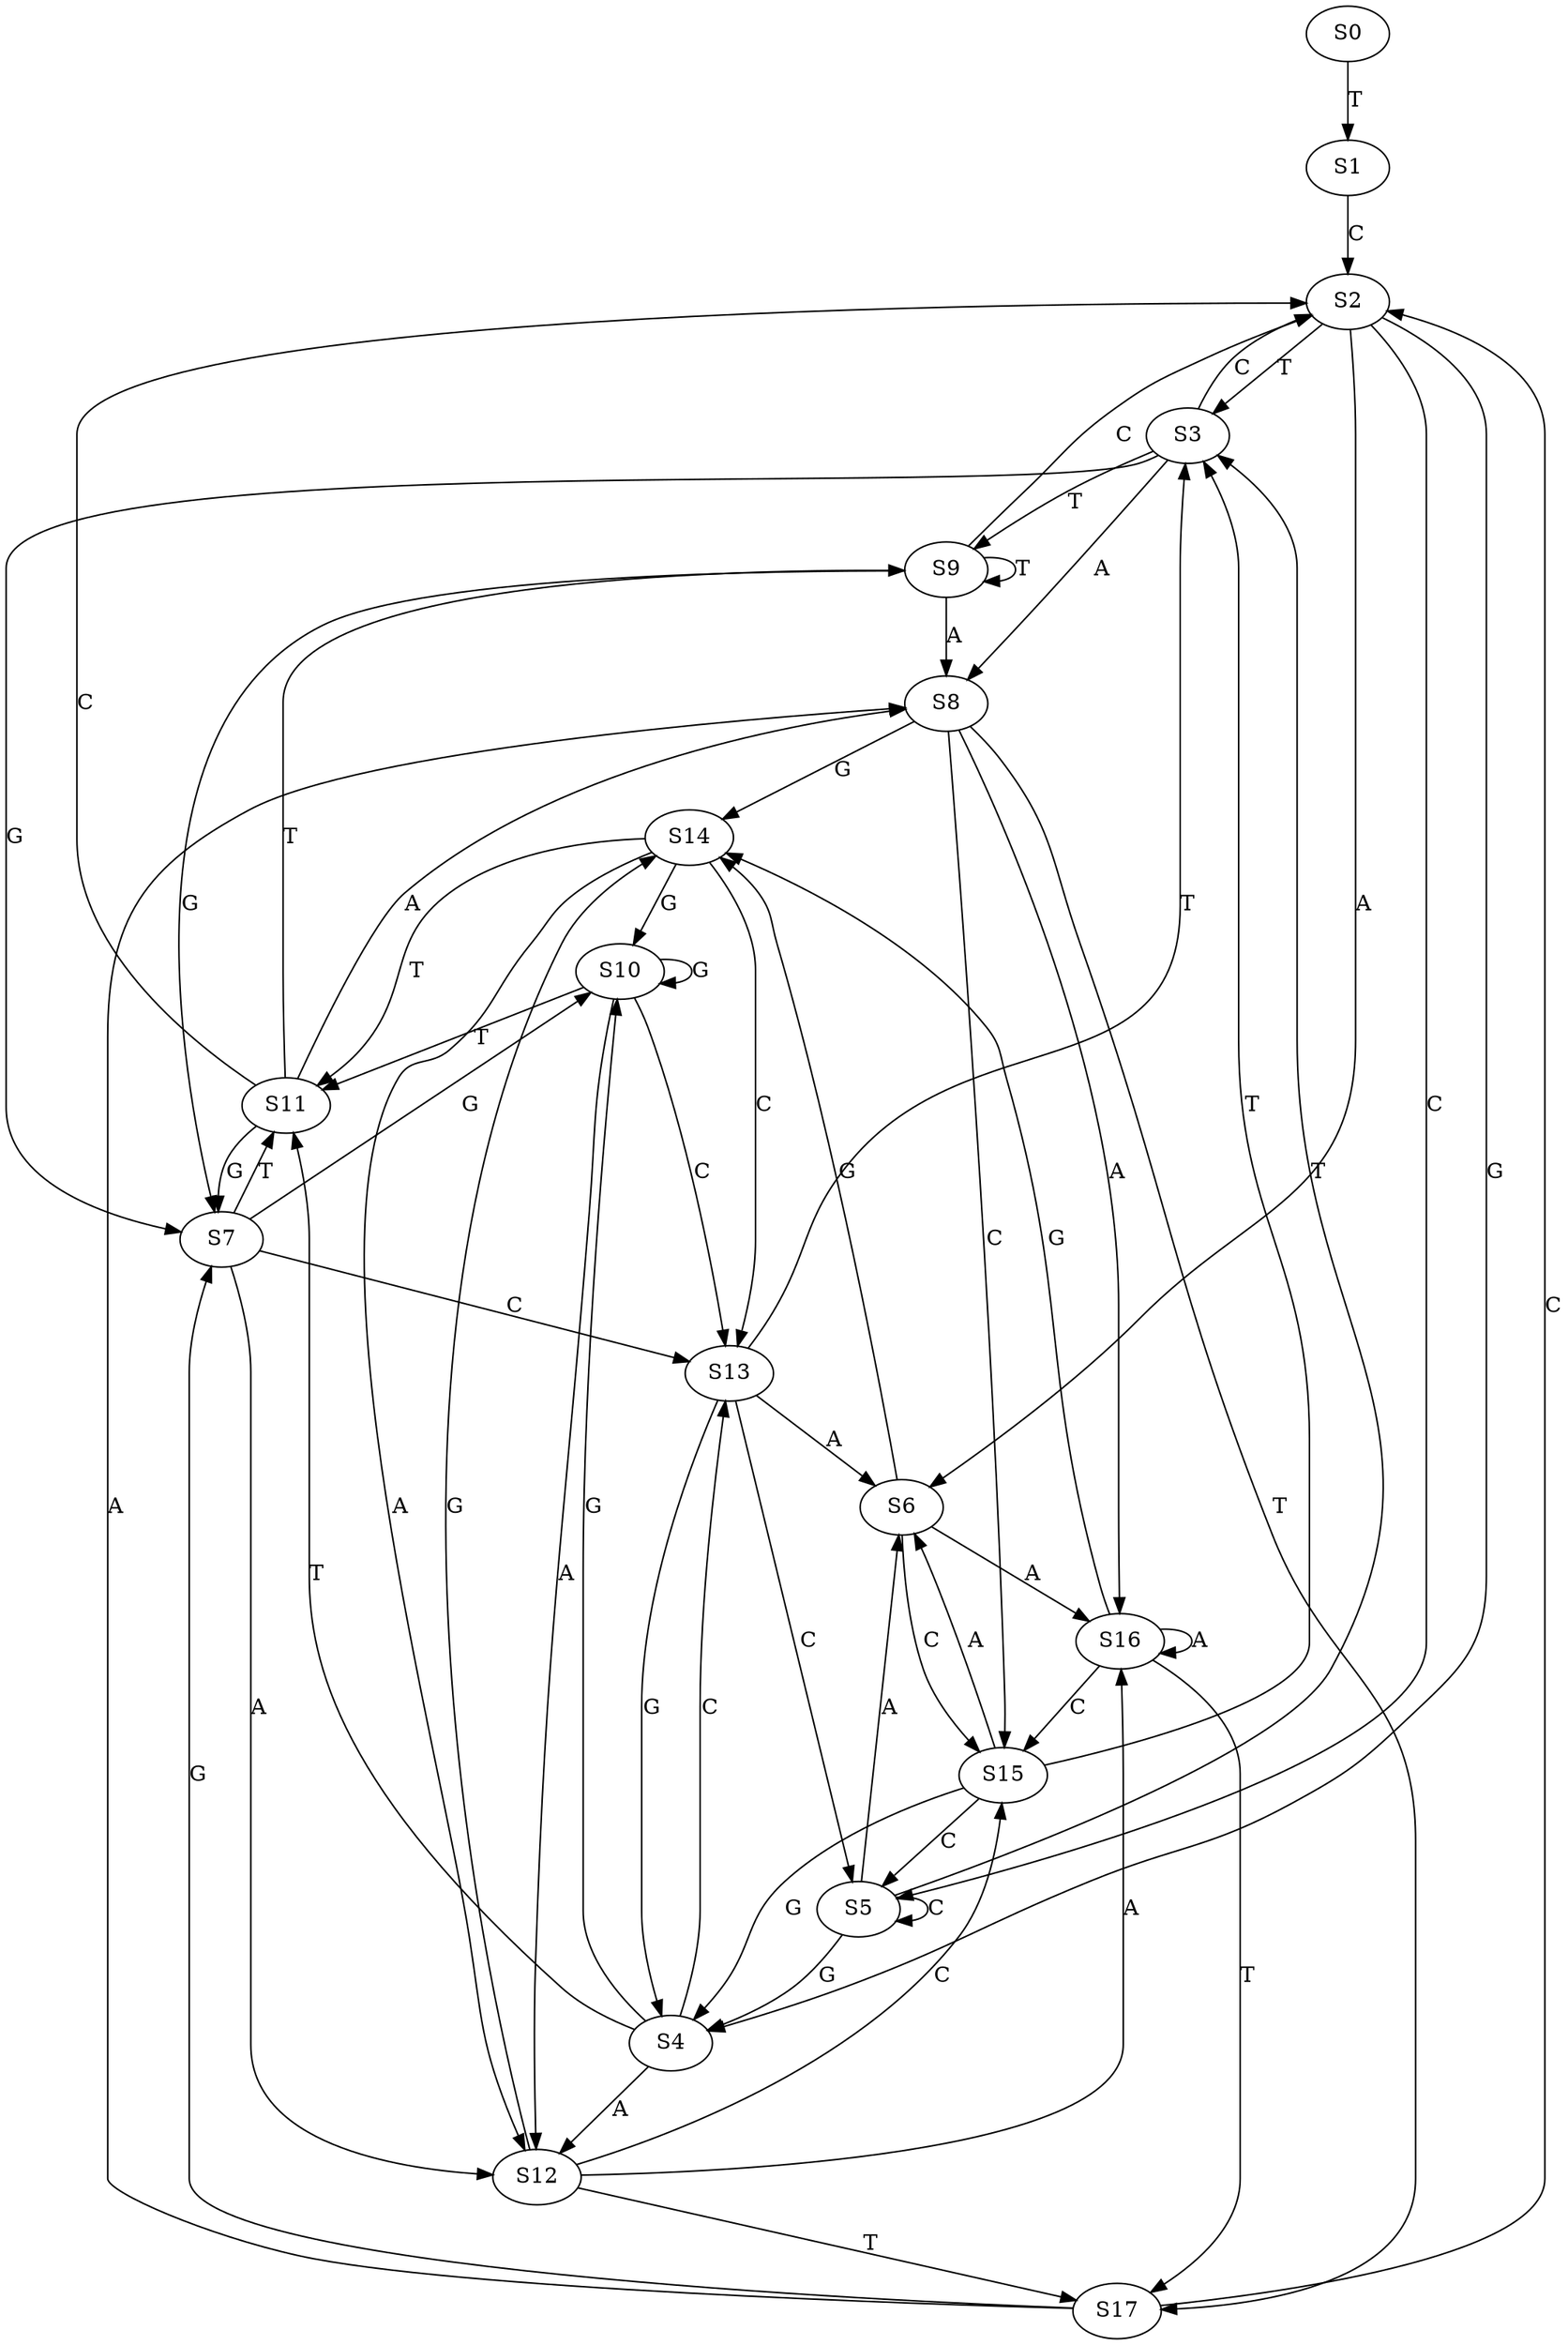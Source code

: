 strict digraph  {
	S0 -> S1 [ label = T ];
	S1 -> S2 [ label = C ];
	S2 -> S3 [ label = T ];
	S2 -> S4 [ label = G ];
	S2 -> S5 [ label = C ];
	S2 -> S6 [ label = A ];
	S3 -> S7 [ label = G ];
	S3 -> S2 [ label = C ];
	S3 -> S8 [ label = A ];
	S3 -> S9 [ label = T ];
	S4 -> S10 [ label = G ];
	S4 -> S11 [ label = T ];
	S4 -> S12 [ label = A ];
	S4 -> S13 [ label = C ];
	S5 -> S4 [ label = G ];
	S5 -> S5 [ label = C ];
	S5 -> S6 [ label = A ];
	S5 -> S3 [ label = T ];
	S6 -> S14 [ label = G ];
	S6 -> S15 [ label = C ];
	S6 -> S16 [ label = A ];
	S7 -> S12 [ label = A ];
	S7 -> S11 [ label = T ];
	S7 -> S13 [ label = C ];
	S7 -> S10 [ label = G ];
	S8 -> S14 [ label = G ];
	S8 -> S17 [ label = T ];
	S8 -> S16 [ label = A ];
	S8 -> S15 [ label = C ];
	S9 -> S8 [ label = A ];
	S9 -> S2 [ label = C ];
	S9 -> S7 [ label = G ];
	S9 -> S9 [ label = T ];
	S10 -> S12 [ label = A ];
	S10 -> S11 [ label = T ];
	S10 -> S10 [ label = G ];
	S10 -> S13 [ label = C ];
	S11 -> S8 [ label = A ];
	S11 -> S2 [ label = C ];
	S11 -> S7 [ label = G ];
	S11 -> S9 [ label = T ];
	S12 -> S14 [ label = G ];
	S12 -> S16 [ label = A ];
	S12 -> S15 [ label = C ];
	S12 -> S17 [ label = T ];
	S13 -> S5 [ label = C ];
	S13 -> S3 [ label = T ];
	S13 -> S4 [ label = G ];
	S13 -> S6 [ label = A ];
	S14 -> S11 [ label = T ];
	S14 -> S10 [ label = G ];
	S14 -> S12 [ label = A ];
	S14 -> S13 [ label = C ];
	S15 -> S6 [ label = A ];
	S15 -> S3 [ label = T ];
	S15 -> S5 [ label = C ];
	S15 -> S4 [ label = G ];
	S16 -> S17 [ label = T ];
	S16 -> S15 [ label = C ];
	S16 -> S14 [ label = G ];
	S16 -> S16 [ label = A ];
	S17 -> S8 [ label = A ];
	S17 -> S2 [ label = C ];
	S17 -> S7 [ label = G ];
}
